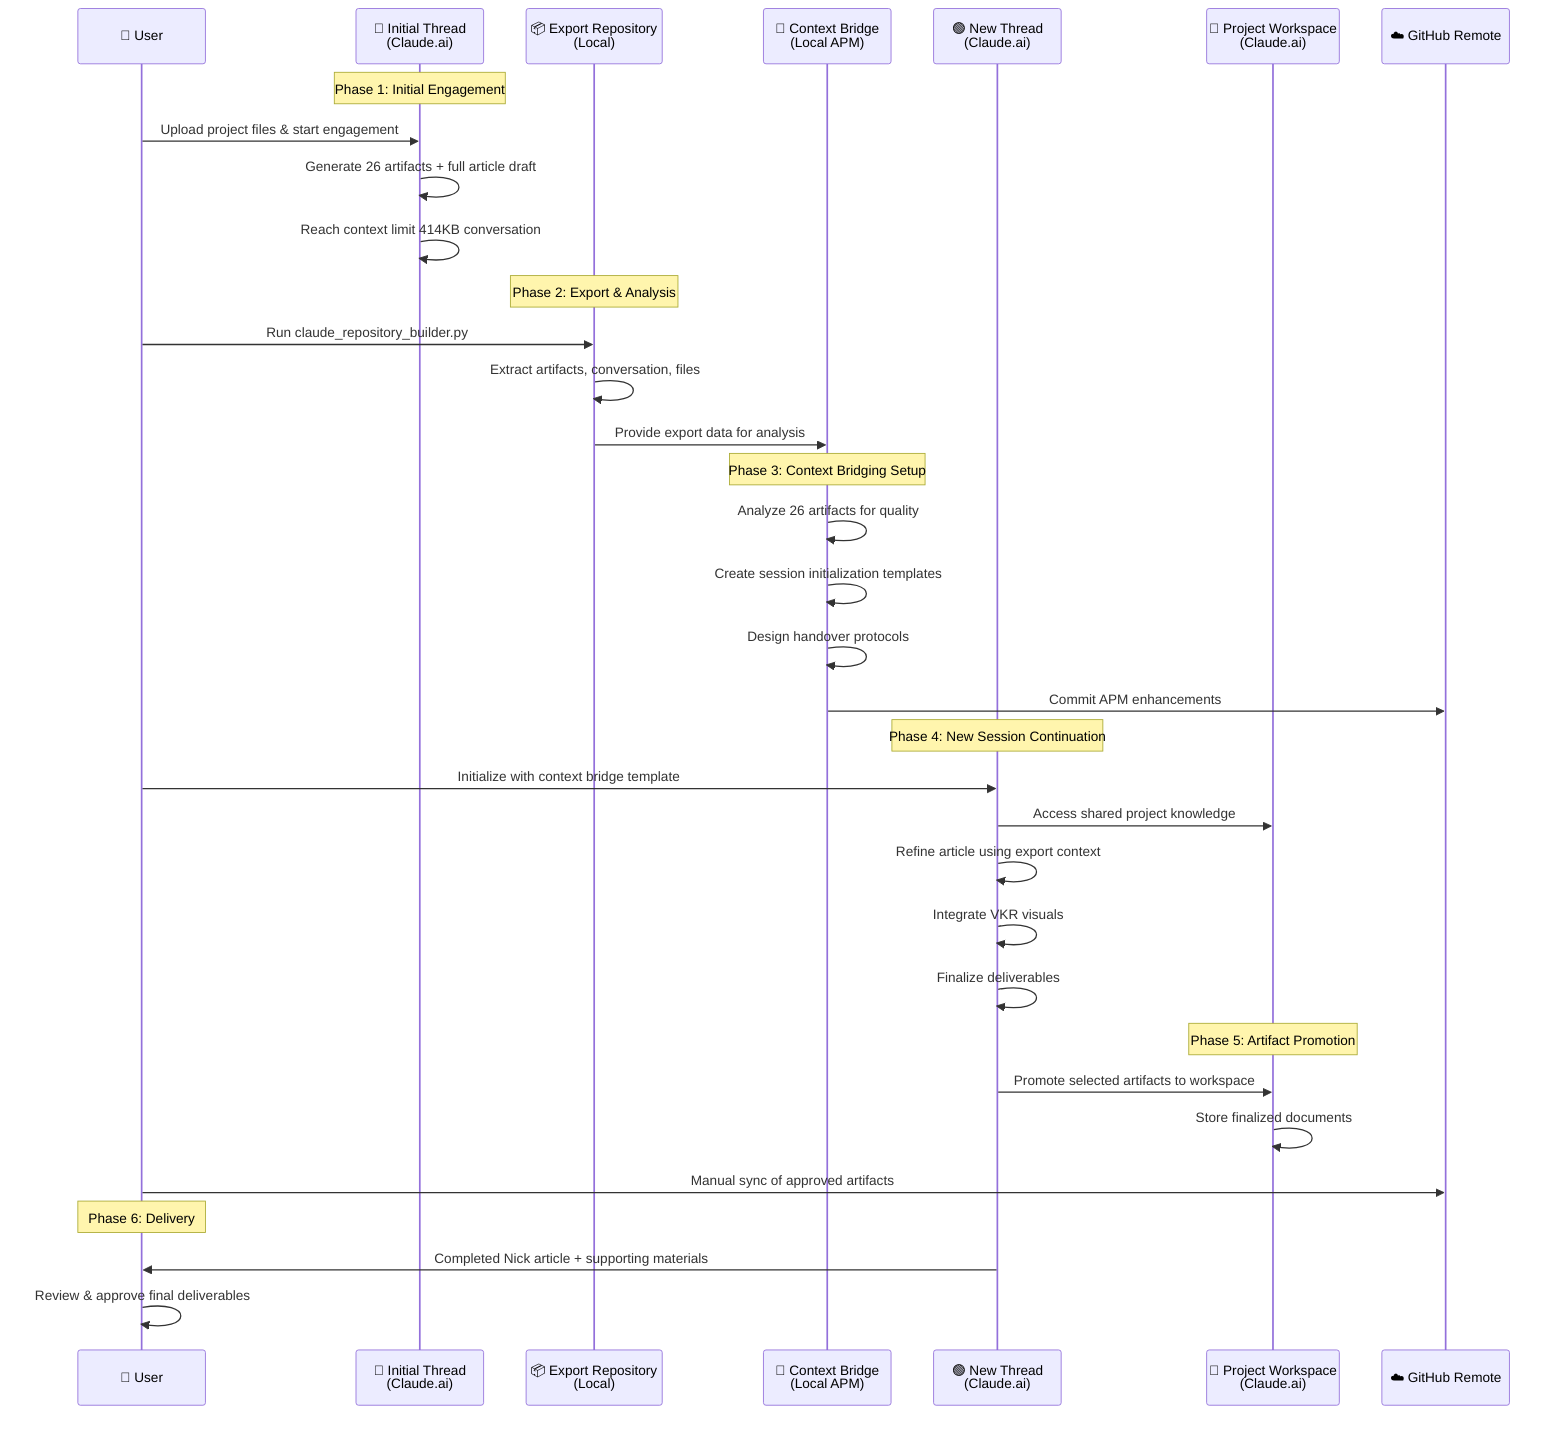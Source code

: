 sequenceDiagram
    participant U as 👤 User
    participant IT as 🔴 Initial Thread<br/>(Claude.ai)
    participant ER as 📦 Export Repository<br/>(Local)
    participant CB as 🌉 Context Bridge<br/>(Local APM)
    participant NT as 🟢 New Thread<br/>(Claude.ai)
    participant PW as 📂 Project Workspace<br/>(Claude.ai)
    participant GH as ☁️ GitHub Remote

    Note over IT: Phase 1: Initial Engagement
    U->>IT: Upload project files & start engagement
    IT->>IT: Generate 26 artifacts + full article draft
    IT->>IT: Reach context limit 414KB conversation

    Note over ER: Phase 2: Export & Analysis
    U->>ER: Run claude_repository_builder.py
    ER->>ER: Extract artifacts, conversation, files
    ER->>CB: Provide export data for analysis

    Note over CB: Phase 3: Context Bridging Setup
    CB->>CB: Analyze 26 artifacts for quality
    CB->>CB: Create session initialization templates
    CB->>CB: Design handover protocols
    CB->>GH: Commit APM enhancements

    Note over NT: Phase 4: New Session Continuation
    U->>NT: Initialize with context bridge template
    NT->>PW: Access shared project knowledge
    NT->>NT: Refine article using export context
    NT->>NT: Integrate VKR visuals
    NT->>NT: Finalize deliverables

    Note over PW: Phase 5: Artifact Promotion
    NT->>PW: Promote selected artifacts to workspace
    PW->>PW: Store finalized documents
    U->>GH: Manual sync of approved artifacts

    Note over U: Phase 6: Delivery
    NT->>U: Completed Nick article + supporting materials
    U->>U: Review & approve final deliverables